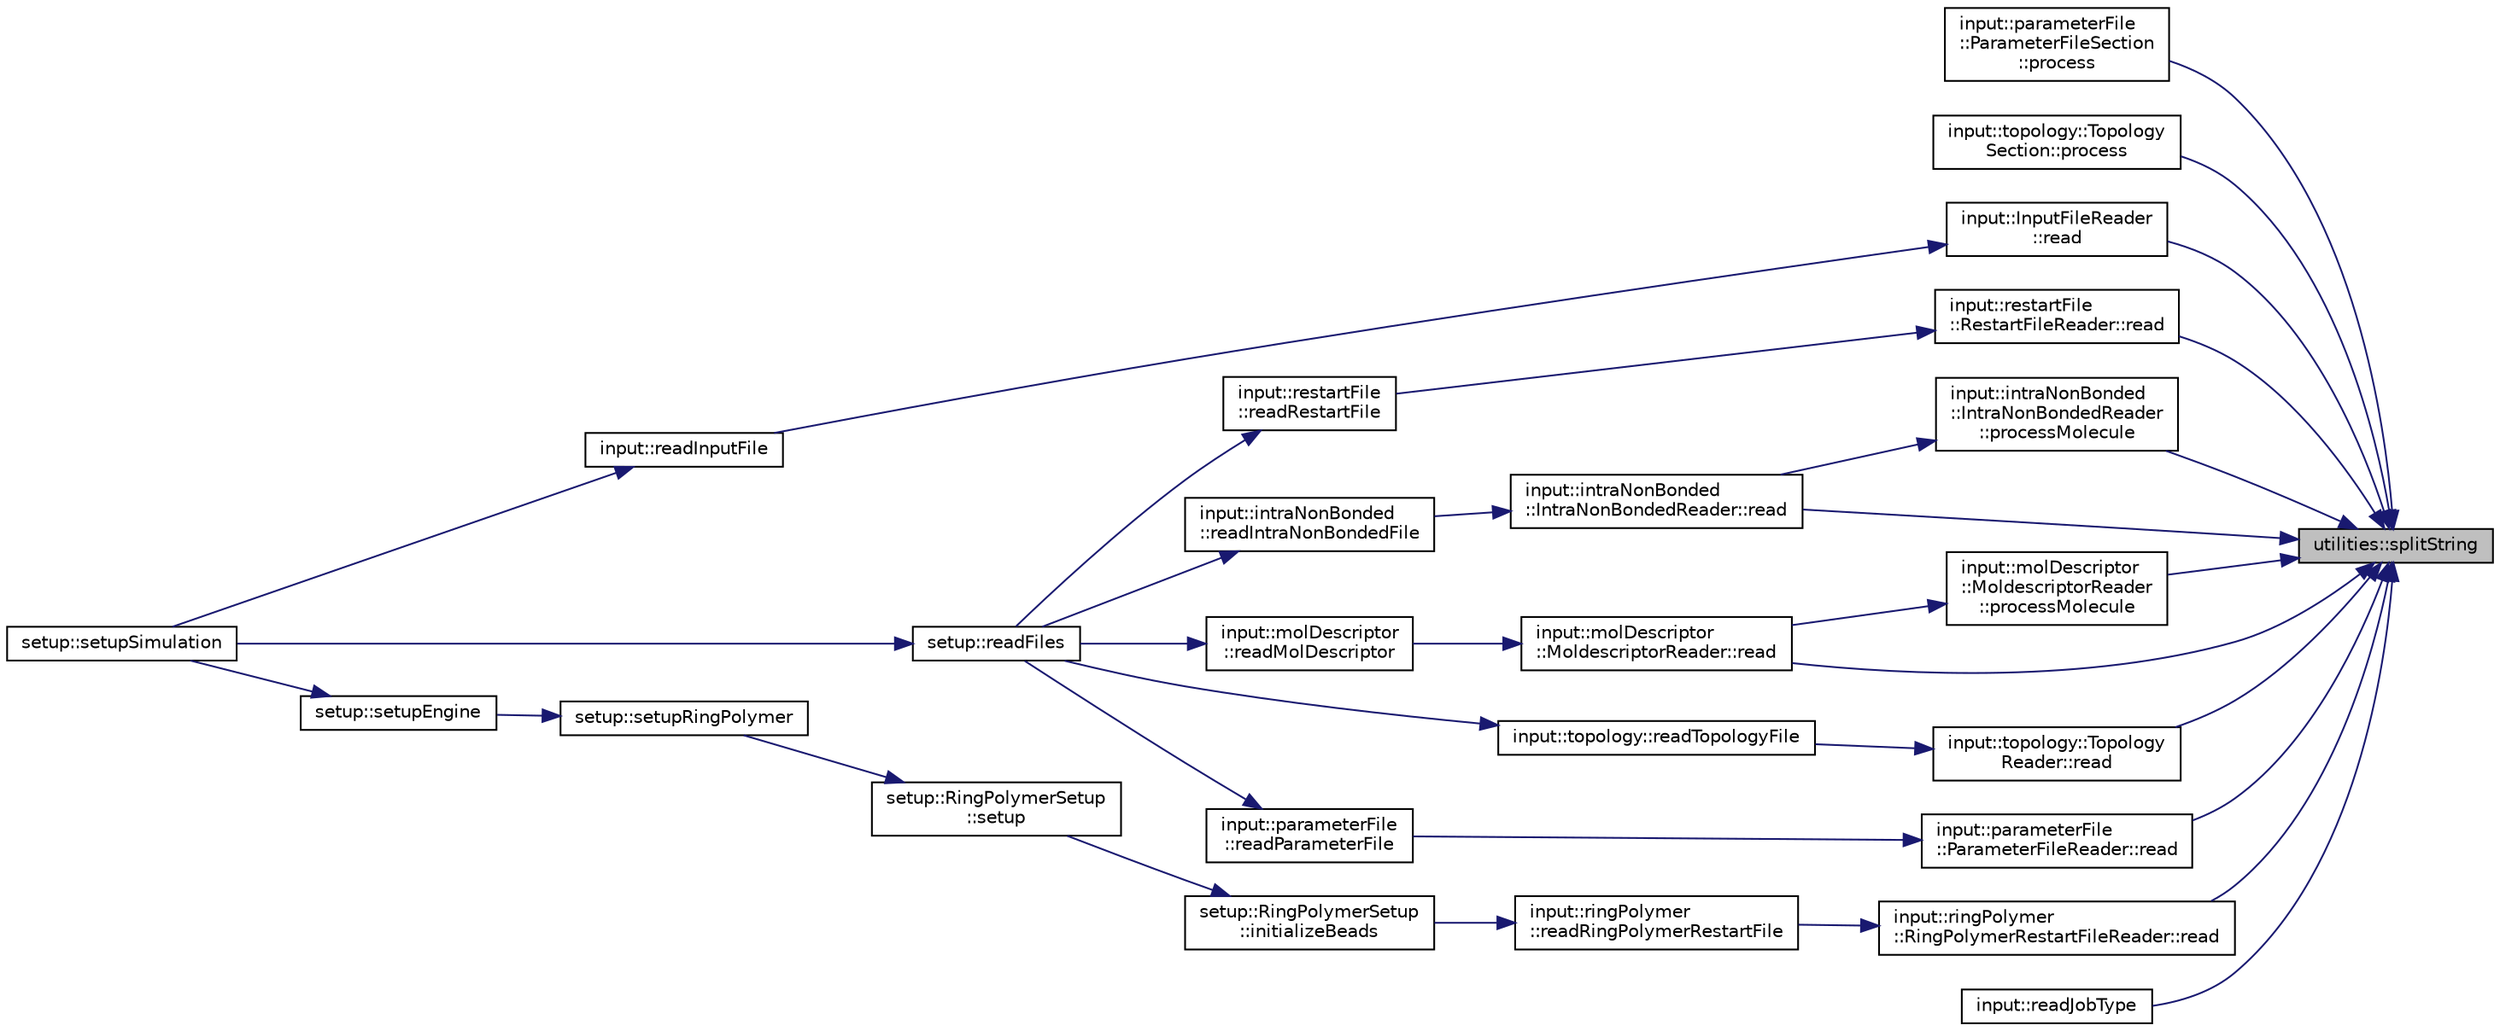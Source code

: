 digraph "utilities::splitString"
{
 // LATEX_PDF_SIZE
  edge [fontname="Helvetica",fontsize="10",labelfontname="Helvetica",labelfontsize="10"];
  node [fontname="Helvetica",fontsize="10",shape=record];
  rankdir="RL";
  Node1 [label="utilities::splitString",height=0.2,width=0.4,color="black", fillcolor="grey75", style="filled", fontcolor="black",tooltip="Splits a string into a vector of strings at every whitespace."];
  Node1 -> Node2 [dir="back",color="midnightblue",fontsize="10",style="solid",fontname="Helvetica"];
  Node2 [label="input::parameterFile\l::ParameterFileSection\l::process",height=0.2,width=0.4,color="black", fillcolor="white", style="filled",URL="$classinput_1_1parameterFile_1_1ParameterFileSection.html#a7ec918403c6ba053d93bddabf72adffe",tooltip="reads a general parameter file section"];
  Node1 -> Node3 [dir="back",color="midnightblue",fontsize="10",style="solid",fontname="Helvetica"];
  Node3 [label="input::topology::Topology\lSection::process",height=0.2,width=0.4,color="black", fillcolor="white", style="filled",URL="$classinput_1_1topology_1_1TopologySection.html#a3aa0fe8fd37ec0322c37bf236b2da6dc",tooltip="general process function for topology sections"];
  Node1 -> Node4 [dir="back",color="midnightblue",fontsize="10",style="solid",fontname="Helvetica"];
  Node4 [label="input::intraNonBonded\l::IntraNonBondedReader\l::processMolecule",height=0.2,width=0.4,color="black", fillcolor="white", style="filled",URL="$classinput_1_1intraNonBonded_1_1IntraNonBondedReader.html#a627e2157a50197b72348831db0116104",tooltip="processes the intra nonBonded interactions for a given molecule type"];
  Node4 -> Node5 [dir="back",color="midnightblue",fontsize="10",style="solid",fontname="Helvetica"];
  Node5 [label="input::intraNonBonded\l::IntraNonBondedReader::read",height=0.2,width=0.4,color="black", fillcolor="white", style="filled",URL="$classinput_1_1intraNonBonded_1_1IntraNonBondedReader.html#a9f307dc8ee85268768e8ce1144999e1b",tooltip="reads the intra non bonded interactions from the intraNonBonded file"];
  Node5 -> Node6 [dir="back",color="midnightblue",fontsize="10",style="solid",fontname="Helvetica"];
  Node6 [label="input::intraNonBonded\l::readIntraNonBondedFile",height=0.2,width=0.4,color="black", fillcolor="white", style="filled",URL="$namespaceinput_1_1intraNonBonded.html#a24f14abe71e7a243eea7e7a1d7b05b6f",tooltip="construct IntraNonBondedReader object and read the file"];
  Node6 -> Node7 [dir="back",color="midnightblue",fontsize="10",style="solid",fontname="Helvetica"];
  Node7 [label="setup::readFiles",height=0.2,width=0.4,color="black", fillcolor="white", style="filled",URL="$namespacesetup.html#a18b2d98c1451bfb2c3cfee4f5434f086",tooltip="reads all the files needed for the simulation"];
  Node7 -> Node8 [dir="back",color="midnightblue",fontsize="10",style="solid",fontname="Helvetica"];
  Node8 [label="setup::setupSimulation",height=0.2,width=0.4,color="black", fillcolor="white", style="filled",URL="$namespacesetup.html#a1c000cdfa46aed7d8018017635915ae1",tooltip="setup the engine"];
  Node1 -> Node9 [dir="back",color="midnightblue",fontsize="10",style="solid",fontname="Helvetica"];
  Node9 [label="input::molDescriptor\l::MoldescriptorReader\l::processMolecule",height=0.2,width=0.4,color="black", fillcolor="white", style="filled",URL="$classinput_1_1molDescriptor_1_1MoldescriptorReader.html#a098f560206a9e87af433a579a294b8de",tooltip="process molecule in moldescriptor file"];
  Node9 -> Node10 [dir="back",color="midnightblue",fontsize="10",style="solid",fontname="Helvetica"];
  Node10 [label="input::molDescriptor\l::MoldescriptorReader::read",height=0.2,width=0.4,color="black", fillcolor="white", style="filled",URL="$classinput_1_1molDescriptor_1_1MoldescriptorReader.html#a62dab95a3500008824e9ab4844756376",tooltip="read moldescriptor file"];
  Node10 -> Node11 [dir="back",color="midnightblue",fontsize="10",style="solid",fontname="Helvetica"];
  Node11 [label="input::molDescriptor\l::readMolDescriptor",height=0.2,width=0.4,color="black", fillcolor="white", style="filled",URL="$namespaceinput_1_1molDescriptor.html#af472d8d9ef486fcbfcbfa6418d02fdd4",tooltip="wrapper to construct MoldescriptorReader and read moldescriptor file"];
  Node11 -> Node7 [dir="back",color="midnightblue",fontsize="10",style="solid",fontname="Helvetica"];
  Node1 -> Node12 [dir="back",color="midnightblue",fontsize="10",style="solid",fontname="Helvetica"];
  Node12 [label="input::InputFileReader\l::read",height=0.2,width=0.4,color="black", fillcolor="white", style="filled",URL="$classinput_1_1InputFileReader.html#ae54f6d011c394e520c166f690443fff0",tooltip="read input file"];
  Node12 -> Node13 [dir="back",color="midnightblue",fontsize="10",style="solid",fontname="Helvetica"];
  Node13 [label="input::readInputFile",height=0.2,width=0.4,color="black", fillcolor="white", style="filled",URL="$namespaceinput.html#ad355a5d29d8f2cdff9adb86ca1473556",tooltip="wrapper function to construct InputFileReader and call read() and postProcess()"];
  Node13 -> Node8 [dir="back",color="midnightblue",fontsize="10",style="solid",fontname="Helvetica"];
  Node1 -> Node5 [dir="back",color="midnightblue",fontsize="10",style="solid",fontname="Helvetica"];
  Node1 -> Node10 [dir="back",color="midnightblue",fontsize="10",style="solid",fontname="Helvetica"];
  Node1 -> Node14 [dir="back",color="midnightblue",fontsize="10",style="solid",fontname="Helvetica"];
  Node14 [label="input::parameterFile\l::ParameterFileReader::read",height=0.2,width=0.4,color="black", fillcolor="white", style="filled",URL="$classinput_1_1parameterFile_1_1ParameterFileReader.html#aff7c54c352f5459a749531a0d3404937",tooltip="reads parameter file"];
  Node14 -> Node15 [dir="back",color="midnightblue",fontsize="10",style="solid",fontname="Helvetica"];
  Node15 [label="input::parameterFile\l::readParameterFile",height=0.2,width=0.4,color="black", fillcolor="white", style="filled",URL="$namespaceinput_1_1parameterFile.html#a5d2d5af39f08ded241b8e74b9ea134f9",tooltip="constructs a ParameterFileReader and reads parameter file"];
  Node15 -> Node7 [dir="back",color="midnightblue",fontsize="10",style="solid",fontname="Helvetica"];
  Node1 -> Node16 [dir="back",color="midnightblue",fontsize="10",style="solid",fontname="Helvetica"];
  Node16 [label="input::restartFile\l::RestartFileReader::read",height=0.2,width=0.4,color="black", fillcolor="white", style="filled",URL="$classinput_1_1restartFile_1_1RestartFileReader.html#a116032cfff3116de9c29e687f059603d",tooltip="Reads a restart file and calls the process function of the corresponding section."];
  Node16 -> Node17 [dir="back",color="midnightblue",fontsize="10",style="solid",fontname="Helvetica"];
  Node17 [label="input::restartFile\l::readRestartFile",height=0.2,width=0.4,color="black", fillcolor="white", style="filled",URL="$namespaceinput_1_1restartFile.html#acf9ef37c244cab416b3fab98010fbab2",tooltip="wrapper function to construct a RestartFileReader object and call the read function"];
  Node17 -> Node7 [dir="back",color="midnightblue",fontsize="10",style="solid",fontname="Helvetica"];
  Node1 -> Node18 [dir="back",color="midnightblue",fontsize="10",style="solid",fontname="Helvetica"];
  Node18 [label="input::ringPolymer\l::RingPolymerRestartFileReader::read",height=0.2,width=0.4,color="black", fillcolor="white", style="filled",URL="$classinput_1_1ringPolymer_1_1RingPolymerRestartFileReader.html#ae9514b3b3e654e16796e8afba89aa269",tooltip="Reads a .rpmd.rst file sets the ring polymer beads in the engine."];
  Node18 -> Node19 [dir="back",color="midnightblue",fontsize="10",style="solid",fontname="Helvetica"];
  Node19 [label="input::ringPolymer\l::readRingPolymerRestartFile",height=0.2,width=0.4,color="black", fillcolor="white", style="filled",URL="$namespaceinput_1_1ringPolymer.html#a69f44572a938c80f7c1dfeaf9b5da282",tooltip="wrapper function to construct a RingPolymerRestartFileReader object and call the read function"];
  Node19 -> Node20 [dir="back",color="midnightblue",fontsize="10",style="solid",fontname="Helvetica"];
  Node20 [label="setup::RingPolymerSetup\l::initializeBeads",height=0.2,width=0.4,color="black", fillcolor="white", style="filled",URL="$classsetup_1_1RingPolymerSetup.html#a9c67a171a9599dfaf523ea8028f3edce",tooltip="initialize beads for ring polymer simulation"];
  Node20 -> Node21 [dir="back",color="midnightblue",fontsize="10",style="solid",fontname="Helvetica"];
  Node21 [label="setup::RingPolymerSetup\l::setup",height=0.2,width=0.4,color="black", fillcolor="white", style="filled",URL="$classsetup_1_1RingPolymerSetup.html#a836034b70e7f2d0e4c9a8d6f5fb5ded4",tooltip="setup a ring polymer simulation"];
  Node21 -> Node22 [dir="back",color="midnightblue",fontsize="10",style="solid",fontname="Helvetica"];
  Node22 [label="setup::setupRingPolymer",height=0.2,width=0.4,color="black", fillcolor="white", style="filled",URL="$namespacesetup.html#ac67e3e6395cd8e3642aa6e3c06bfb012",tooltip="wrapper to build RingPolymerSetup object and call setup"];
  Node22 -> Node23 [dir="back",color="midnightblue",fontsize="10",style="solid",fontname="Helvetica"];
  Node23 [label="setup::setupEngine",height=0.2,width=0.4,color="black", fillcolor="white", style="filled",URL="$namespacesetup.html#aa83171046bbca205b3db6e0cd2dbc4e1",tooltip="setup the engine"];
  Node23 -> Node8 [dir="back",color="midnightblue",fontsize="10",style="solid",fontname="Helvetica"];
  Node1 -> Node24 [dir="back",color="midnightblue",fontsize="10",style="solid",fontname="Helvetica"];
  Node24 [label="input::topology::Topology\lReader::read",height=0.2,width=0.4,color="black", fillcolor="white", style="filled",URL="$classinput_1_1topology_1_1TopologyReader.html#a67481ebbc3fe9bf545e5d5394fa187be",tooltip="reads topology file"];
  Node24 -> Node25 [dir="back",color="midnightblue",fontsize="10",style="solid",fontname="Helvetica"];
  Node25 [label="input::topology::readTopologyFile",height=0.2,width=0.4,color="black", fillcolor="white", style="filled",URL="$namespaceinput_1_1topology.html#a3005eb45cc52d9434274f392fa67c3a9",tooltip="wrapper to construct a TopologyReader and reads topology file"];
  Node25 -> Node7 [dir="back",color="midnightblue",fontsize="10",style="solid",fontname="Helvetica"];
  Node1 -> Node26 [dir="back",color="midnightblue",fontsize="10",style="solid",fontname="Helvetica"];
  Node26 [label="input::readJobType",height=0.2,width=0.4,color="black", fillcolor="white", style="filled",URL="$namespaceinput.html#a02565019a6991116a2f4b596fac54012",tooltip="checks if in the input file jobtype keyword is set and calls the corresponding parser"];
}
